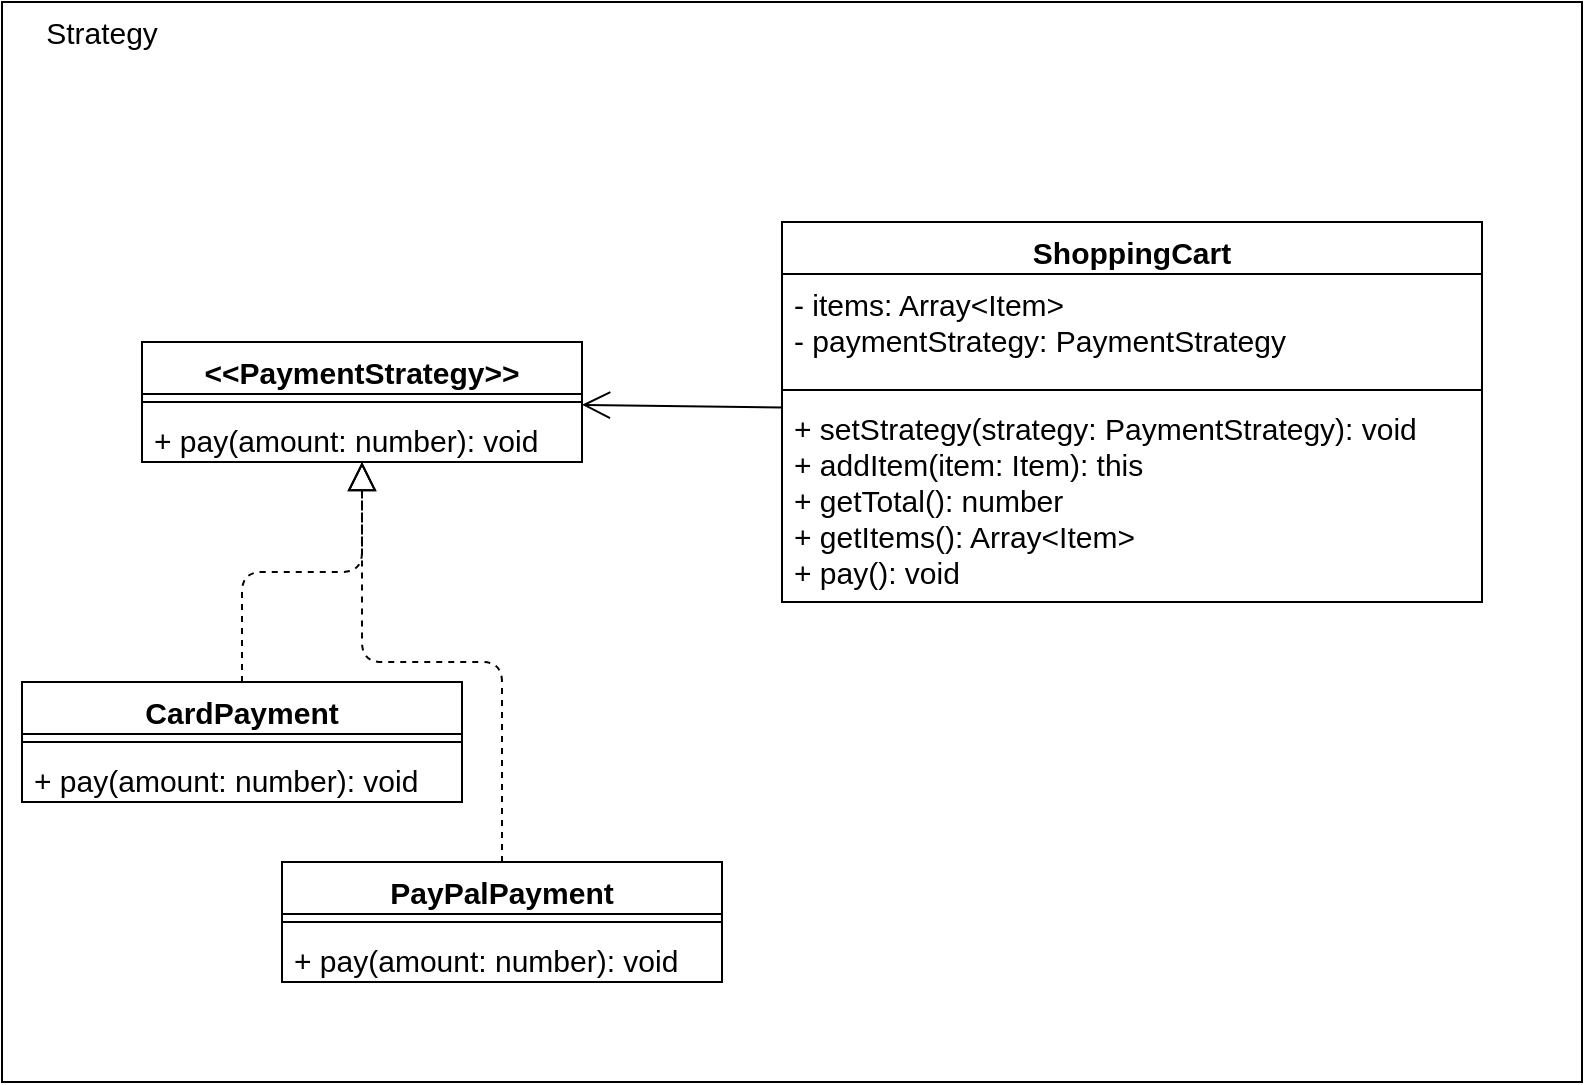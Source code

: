 <mxfile>
    <diagram id="pLY9jOPZ0e0JBNii8dzX" name="Страница 1">
        <mxGraphModel dx="350" dy="970" grid="1" gridSize="10" guides="1" tooltips="1" connect="1" arrows="1" fold="1" page="1" pageScale="1" pageWidth="827" pageHeight="1169" math="0" shadow="0">
            <root>
                <mxCell id="0"/>
                <mxCell id="1" parent="0"/>
                <mxCell id="2" value="" style="rounded=0;whiteSpace=wrap;html=1;" vertex="1" parent="1">
                    <mxGeometry x="10" y="10" width="790" height="540" as="geometry"/>
                </mxCell>
                <mxCell id="3" value="Strategy" style="text;html=1;strokeColor=none;fillColor=none;align=center;verticalAlign=middle;whiteSpace=wrap;rounded=0;fontSize=15;" vertex="1" parent="1">
                    <mxGeometry x="10" y="10" width="100" height="30" as="geometry"/>
                </mxCell>
                <mxCell id="4" value="&lt;&lt;PaymentStrategy&gt;&gt;" style="swimlane;fontStyle=1;align=center;verticalAlign=top;childLayout=stackLayout;horizontal=1;startSize=26;horizontalStack=0;resizeParent=1;resizeParentMax=0;resizeLast=0;collapsible=1;marginBottom=0;fontSize=15;" vertex="1" parent="1">
                    <mxGeometry x="80" y="180" width="220" height="60" as="geometry"/>
                </mxCell>
                <mxCell id="6" value="" style="line;strokeWidth=1;fillColor=none;align=left;verticalAlign=middle;spacingTop=-1;spacingLeft=3;spacingRight=3;rotatable=0;labelPosition=right;points=[];portConstraint=eastwest;strokeColor=inherit;fontSize=15;" vertex="1" parent="4">
                    <mxGeometry y="26" width="220" height="8" as="geometry"/>
                </mxCell>
                <mxCell id="7" value="+ pay(amount: number): void" style="text;strokeColor=none;fillColor=none;align=left;verticalAlign=top;spacingLeft=4;spacingRight=4;overflow=hidden;rotatable=0;points=[[0,0.5],[1,0.5]];portConstraint=eastwest;fontSize=15;" vertex="1" parent="4">
                    <mxGeometry y="34" width="220" height="26" as="geometry"/>
                </mxCell>
                <mxCell id="8" value="ShoppingCart" style="swimlane;fontStyle=1;align=center;verticalAlign=top;childLayout=stackLayout;horizontal=1;startSize=26;horizontalStack=0;resizeParent=1;resizeParentMax=0;resizeLast=0;collapsible=1;marginBottom=0;fontSize=15;" vertex="1" parent="1">
                    <mxGeometry x="400" y="120" width="350" height="190" as="geometry"/>
                </mxCell>
                <mxCell id="9" value="- items: Array&lt;Item&gt;&#10;- paymentStrategy: PaymentStrategy" style="text;strokeColor=none;fillColor=none;align=left;verticalAlign=top;spacingLeft=4;spacingRight=4;overflow=hidden;rotatable=0;points=[[0,0.5],[1,0.5]];portConstraint=eastwest;fontSize=15;" vertex="1" parent="8">
                    <mxGeometry y="26" width="350" height="54" as="geometry"/>
                </mxCell>
                <mxCell id="10" value="" style="line;strokeWidth=1;fillColor=none;align=left;verticalAlign=middle;spacingTop=-1;spacingLeft=3;spacingRight=3;rotatable=0;labelPosition=right;points=[];portConstraint=eastwest;strokeColor=inherit;fontSize=15;" vertex="1" parent="8">
                    <mxGeometry y="80" width="350" height="8" as="geometry"/>
                </mxCell>
                <mxCell id="11" value="+ setStrategy(strategy: PaymentStrategy): void&#10;+ addItem(item: Item): this&#10;+ getTotal(): number&#10;+ getItems(): Array&lt;Item&gt;&#10;+ pay(): void" style="text;strokeColor=none;fillColor=none;align=left;verticalAlign=top;spacingLeft=4;spacingRight=4;overflow=hidden;rotatable=0;points=[[0,0.5],[1,0.5]];portConstraint=eastwest;fontSize=15;" vertex="1" parent="8">
                    <mxGeometry y="88" width="350" height="102" as="geometry"/>
                </mxCell>
                <mxCell id="12" value="" style="endArrow=open;endFill=1;endSize=12;html=1;fontSize=15;" edge="1" parent="1" source="8" target="4">
                    <mxGeometry width="160" relative="1" as="geometry">
                        <mxPoint x="350" y="440" as="sourcePoint"/>
                        <mxPoint x="510" y="440" as="targetPoint"/>
                    </mxGeometry>
                </mxCell>
                <mxCell id="13" value="CardPayment" style="swimlane;fontStyle=1;align=center;verticalAlign=top;childLayout=stackLayout;horizontal=1;startSize=26;horizontalStack=0;resizeParent=1;resizeParentMax=0;resizeLast=0;collapsible=1;marginBottom=0;fontSize=15;" vertex="1" parent="1">
                    <mxGeometry x="20" y="350" width="220" height="60" as="geometry"/>
                </mxCell>
                <mxCell id="15" value="" style="line;strokeWidth=1;fillColor=none;align=left;verticalAlign=middle;spacingTop=-1;spacingLeft=3;spacingRight=3;rotatable=0;labelPosition=right;points=[];portConstraint=eastwest;strokeColor=inherit;fontSize=15;" vertex="1" parent="13">
                    <mxGeometry y="26" width="220" height="8" as="geometry"/>
                </mxCell>
                <mxCell id="16" value="+ pay(amount: number): void" style="text;strokeColor=none;fillColor=none;align=left;verticalAlign=top;spacingLeft=4;spacingRight=4;overflow=hidden;rotatable=0;points=[[0,0.5],[1,0.5]];portConstraint=eastwest;fontSize=15;" vertex="1" parent="13">
                    <mxGeometry y="34" width="220" height="26" as="geometry"/>
                </mxCell>
                <mxCell id="17" value="PayPalPayment" style="swimlane;fontStyle=1;align=center;verticalAlign=top;childLayout=stackLayout;horizontal=1;startSize=26;horizontalStack=0;resizeParent=1;resizeParentMax=0;resizeLast=0;collapsible=1;marginBottom=0;fontSize=15;" vertex="1" parent="1">
                    <mxGeometry x="150" y="440" width="220" height="60" as="geometry"/>
                </mxCell>
                <mxCell id="18" value="" style="line;strokeWidth=1;fillColor=none;align=left;verticalAlign=middle;spacingTop=-1;spacingLeft=3;spacingRight=3;rotatable=0;labelPosition=right;points=[];portConstraint=eastwest;strokeColor=inherit;fontSize=15;" vertex="1" parent="17">
                    <mxGeometry y="26" width="220" height="8" as="geometry"/>
                </mxCell>
                <mxCell id="19" value="+ pay(amount: number): void" style="text;strokeColor=none;fillColor=none;align=left;verticalAlign=top;spacingLeft=4;spacingRight=4;overflow=hidden;rotatable=0;points=[[0,0.5],[1,0.5]];portConstraint=eastwest;fontSize=15;" vertex="1" parent="17">
                    <mxGeometry y="34" width="220" height="26" as="geometry"/>
                </mxCell>
                <mxCell id="20" value="" style="endArrow=block;dashed=1;endFill=0;endSize=12;html=1;fontSize=15;edgeStyle=orthogonalEdgeStyle;" edge="1" parent="1" source="13" target="4">
                    <mxGeometry width="160" relative="1" as="geometry">
                        <mxPoint x="350" y="440" as="sourcePoint"/>
                        <mxPoint x="510" y="440" as="targetPoint"/>
                    </mxGeometry>
                </mxCell>
                <mxCell id="21" value="" style="endArrow=block;dashed=1;endFill=0;endSize=12;html=1;fontSize=15;edgeStyle=orthogonalEdgeStyle;" edge="1" parent="1" source="17" target="4">
                    <mxGeometry width="160" relative="1" as="geometry">
                        <mxPoint x="350" y="440" as="sourcePoint"/>
                        <mxPoint x="510" y="440" as="targetPoint"/>
                    </mxGeometry>
                </mxCell>
            </root>
        </mxGraphModel>
    </diagram>
</mxfile>
